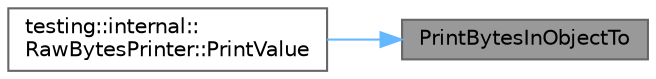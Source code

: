 digraph "PrintBytesInObjectTo"
{
 // LATEX_PDF_SIZE
  bgcolor="transparent";
  edge [fontname=Helvetica,fontsize=10,labelfontname=Helvetica,labelfontsize=10];
  node [fontname=Helvetica,fontsize=10,shape=box,height=0.2,width=0.4];
  rankdir="RL";
  Node1 [id="Node000001",label="PrintBytesInObjectTo",height=0.2,width=0.4,color="gray40", fillcolor="grey60", style="filled", fontcolor="black",tooltip=" "];
  Node1 -> Node2 [id="edge1_Node000001_Node000002",dir="back",color="steelblue1",style="solid",tooltip=" "];
  Node2 [id="Node000002",label="testing::internal::\lRawBytesPrinter::PrintValue",height=0.2,width=0.4,color="grey40", fillcolor="white", style="filled",URL="$structtesting_1_1internal_1_1_raw_bytes_printer.html#a27fec81109dbeb11a324c00bff6d7d2d",tooltip=" "];
}
